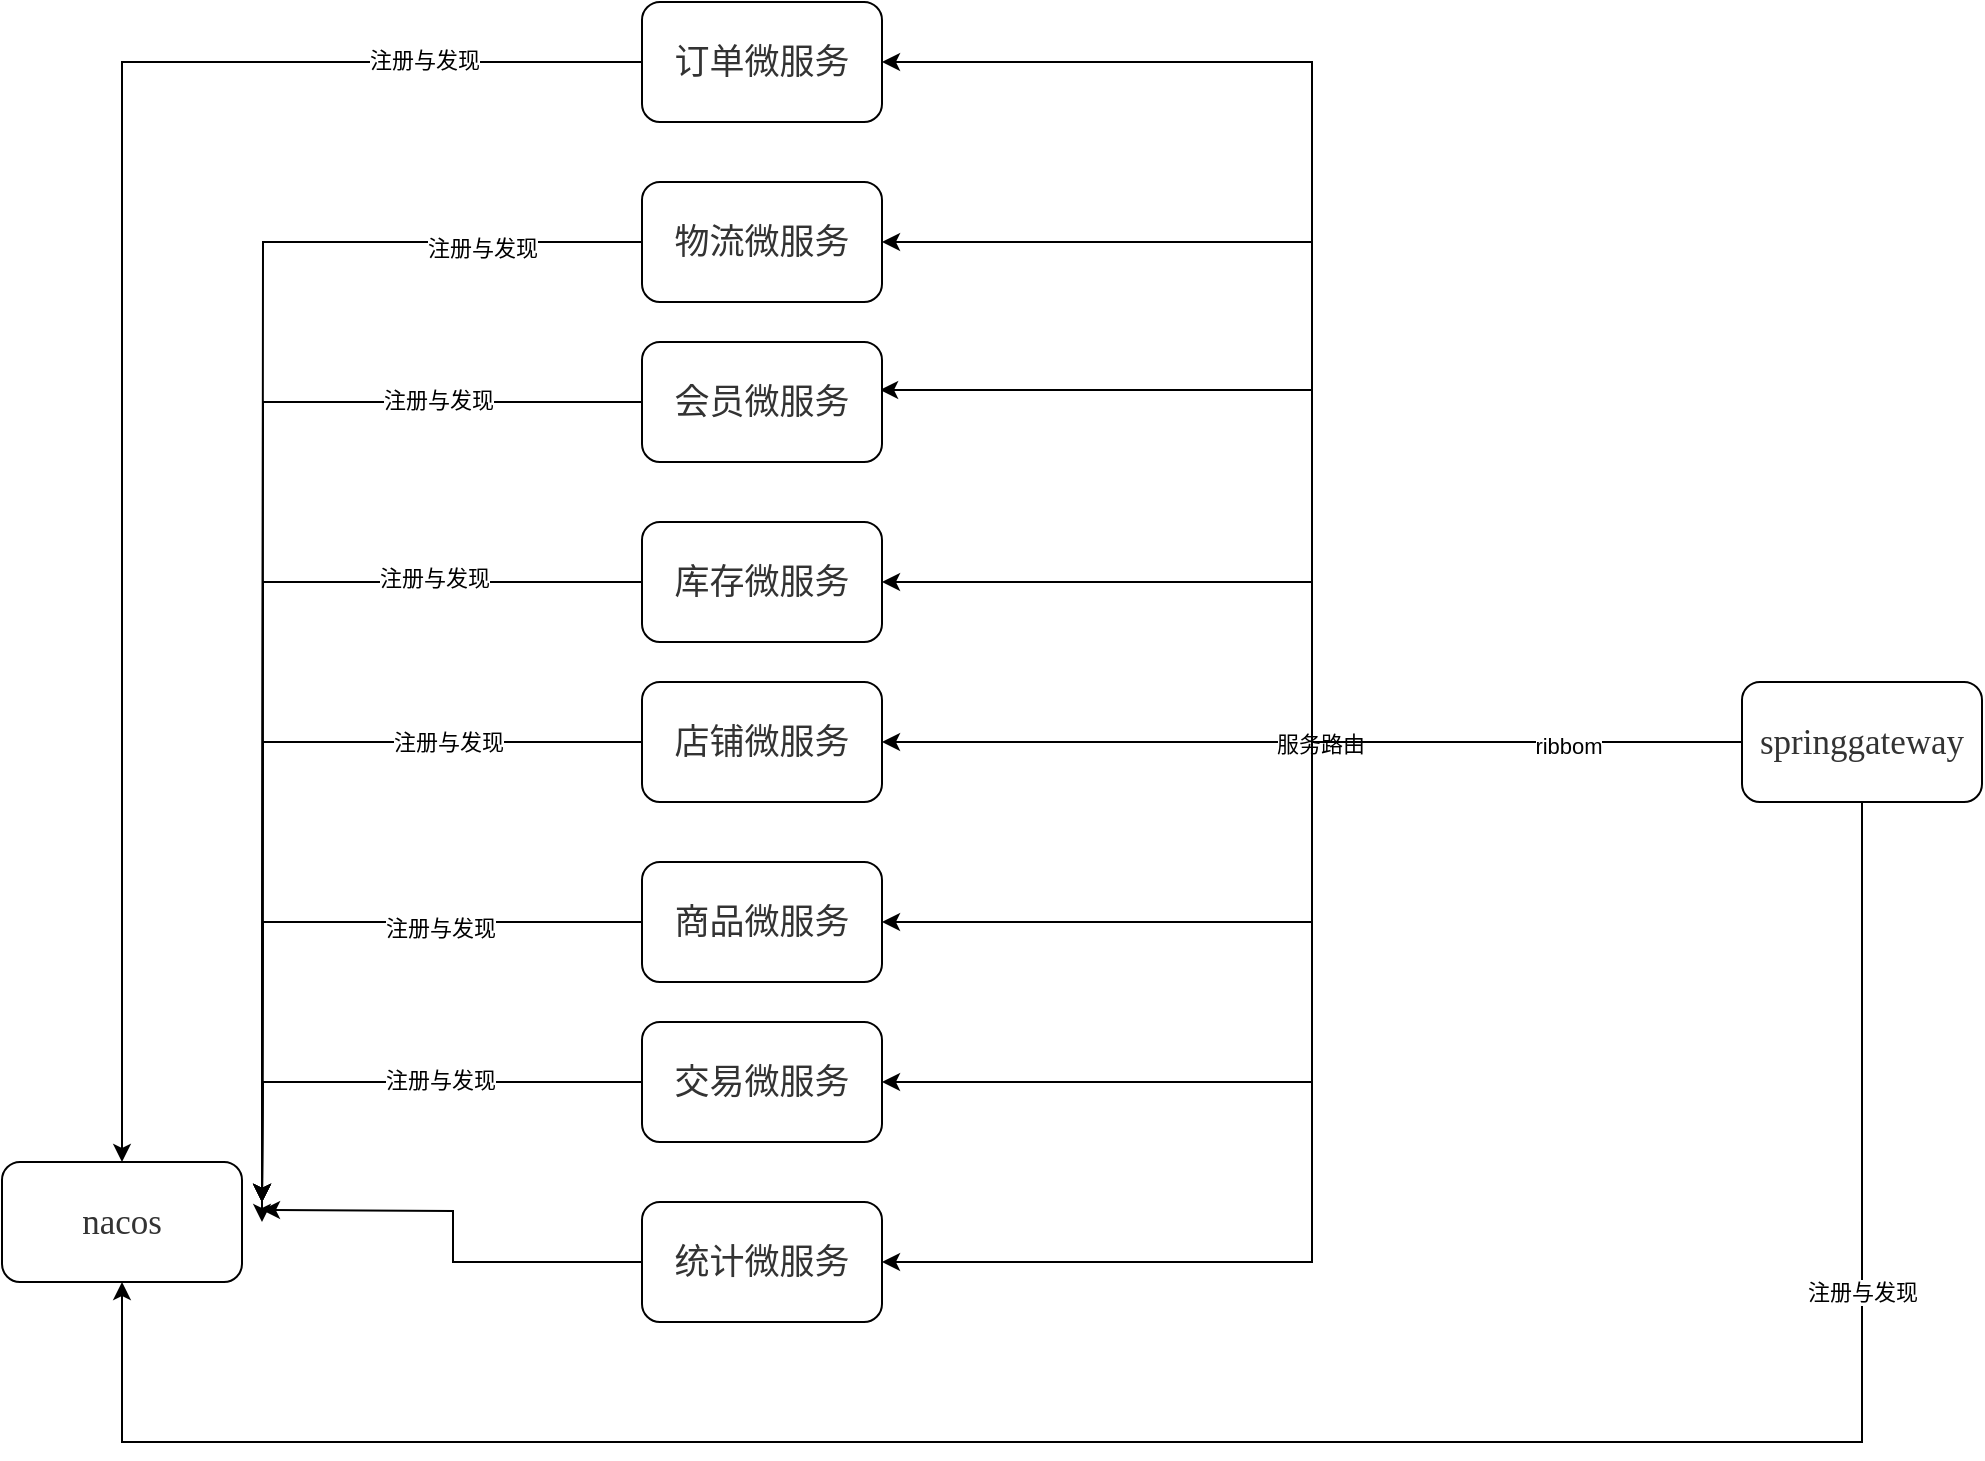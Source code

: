 <mxfile version="17.4.2" type="device"><diagram id="lWTZdCwGtJf_h-mZC5x7" name="第 1 页"><mxGraphModel dx="1475" dy="1136" grid="1" gridSize="10" guides="1" tooltips="1" connect="1" arrows="1" fold="1" page="1" pageScale="1" pageWidth="1920" pageHeight="1200" math="0" shadow="0"><root><mxCell id="0"/><mxCell id="1" parent="0"/><mxCell id="wyfGAF_yB0gx7Nv2T6mW-11" style="edgeStyle=orthogonalEdgeStyle;rounded=0;orthogonalLoop=1;jettySize=auto;html=1;entryX=0.5;entryY=1;entryDx=0;entryDy=0;" edge="1" parent="1" source="wyfGAF_yB0gx7Nv2T6mW-1" target="wyfGAF_yB0gx7Nv2T6mW-10"><mxGeometry relative="1" as="geometry"><Array as="points"><mxPoint x="1240" y="820"/><mxPoint x="370" y="820"/></Array></mxGeometry></mxCell><mxCell id="wyfGAF_yB0gx7Nv2T6mW-12" value="注册与发现" style="edgeLabel;html=1;align=center;verticalAlign=middle;resizable=0;points=[];" vertex="1" connectable="0" parent="wyfGAF_yB0gx7Nv2T6mW-11"><mxGeometry x="-0.615" relative="1" as="geometry"><mxPoint as="offset"/></mxGeometry></mxCell><mxCell id="wyfGAF_yB0gx7Nv2T6mW-28" style="edgeStyle=orthogonalEdgeStyle;rounded=0;orthogonalLoop=1;jettySize=auto;html=1;" edge="1" parent="1" source="wyfGAF_yB0gx7Nv2T6mW-1" target="wyfGAF_yB0gx7Nv2T6mW-6"><mxGeometry relative="1" as="geometry"/></mxCell><mxCell id="wyfGAF_yB0gx7Nv2T6mW-29" value="服务路由" style="edgeLabel;html=1;align=center;verticalAlign=middle;resizable=0;points=[];" vertex="1" connectable="0" parent="wyfGAF_yB0gx7Nv2T6mW-28"><mxGeometry x="-0.019" y="1" relative="1" as="geometry"><mxPoint as="offset"/></mxGeometry></mxCell><mxCell id="wyfGAF_yB0gx7Nv2T6mW-30" style="edgeStyle=orthogonalEdgeStyle;rounded=0;orthogonalLoop=1;jettySize=auto;html=1;entryX=1;entryY=0.5;entryDx=0;entryDy=0;" edge="1" parent="1" source="wyfGAF_yB0gx7Nv2T6mW-1" target="wyfGAF_yB0gx7Nv2T6mW-5"><mxGeometry relative="1" as="geometry"/></mxCell><mxCell id="wyfGAF_yB0gx7Nv2T6mW-31" style="edgeStyle=orthogonalEdgeStyle;rounded=0;orthogonalLoop=1;jettySize=auto;html=1;entryX=0.992;entryY=0.4;entryDx=0;entryDy=0;entryPerimeter=0;" edge="1" parent="1" source="wyfGAF_yB0gx7Nv2T6mW-1" target="wyfGAF_yB0gx7Nv2T6mW-3"><mxGeometry relative="1" as="geometry"/></mxCell><mxCell id="wyfGAF_yB0gx7Nv2T6mW-33" style="edgeStyle=orthogonalEdgeStyle;rounded=0;orthogonalLoop=1;jettySize=auto;html=1;entryX=1;entryY=0.5;entryDx=0;entryDy=0;" edge="1" parent="1" source="wyfGAF_yB0gx7Nv2T6mW-1" target="wyfGAF_yB0gx7Nv2T6mW-4"><mxGeometry relative="1" as="geometry"/></mxCell><mxCell id="wyfGAF_yB0gx7Nv2T6mW-34" style="edgeStyle=orthogonalEdgeStyle;rounded=0;orthogonalLoop=1;jettySize=auto;html=1;entryX=1;entryY=0.5;entryDx=0;entryDy=0;" edge="1" parent="1" source="wyfGAF_yB0gx7Nv2T6mW-1" target="wyfGAF_yB0gx7Nv2T6mW-2"><mxGeometry relative="1" as="geometry"/></mxCell><mxCell id="wyfGAF_yB0gx7Nv2T6mW-35" style="edgeStyle=orthogonalEdgeStyle;rounded=0;orthogonalLoop=1;jettySize=auto;html=1;entryX=1;entryY=0.5;entryDx=0;entryDy=0;" edge="1" parent="1" source="wyfGAF_yB0gx7Nv2T6mW-1" target="wyfGAF_yB0gx7Nv2T6mW-8"><mxGeometry relative="1" as="geometry"/></mxCell><mxCell id="wyfGAF_yB0gx7Nv2T6mW-36" style="edgeStyle=orthogonalEdgeStyle;rounded=0;orthogonalLoop=1;jettySize=auto;html=1;entryX=1;entryY=0.5;entryDx=0;entryDy=0;" edge="1" parent="1" source="wyfGAF_yB0gx7Nv2T6mW-1" target="wyfGAF_yB0gx7Nv2T6mW-7"><mxGeometry relative="1" as="geometry"/></mxCell><mxCell id="wyfGAF_yB0gx7Nv2T6mW-37" style="edgeStyle=orthogonalEdgeStyle;rounded=0;orthogonalLoop=1;jettySize=auto;html=1;entryX=1;entryY=0.5;entryDx=0;entryDy=0;" edge="1" parent="1" source="wyfGAF_yB0gx7Nv2T6mW-1" target="wyfGAF_yB0gx7Nv2T6mW-9"><mxGeometry relative="1" as="geometry"/></mxCell><mxCell id="wyfGAF_yB0gx7Nv2T6mW-38" value="ribbom" style="edgeLabel;html=1;align=center;verticalAlign=middle;resizable=0;points=[];" vertex="1" connectable="0" parent="wyfGAF_yB0gx7Nv2T6mW-37"><mxGeometry x="-0.748" y="2" relative="1" as="geometry"><mxPoint as="offset"/></mxGeometry></mxCell><mxCell id="wyfGAF_yB0gx7Nv2T6mW-1" value="&lt;span style=&quot;color: rgb(51 , 51 , 51) ; font-family: &amp;#34;merriweather&amp;#34; , &amp;#34;pt serif&amp;#34; , &amp;#34;georgia&amp;#34; , &amp;#34;times new roman&amp;#34; , &amp;#34;stsong&amp;#34; , &amp;#34;segoe ui emoji&amp;#34; , serif ; font-size: 17.5px ; background-color: rgb(255 , 255 , 255)&quot;&gt;springgateway&lt;/span&gt;" style="rounded=1;whiteSpace=wrap;html=1;" vertex="1" parent="1"><mxGeometry x="1180" y="440" width="120" height="60" as="geometry"/></mxCell><mxCell id="wyfGAF_yB0gx7Nv2T6mW-39" style="edgeStyle=orthogonalEdgeStyle;rounded=0;orthogonalLoop=1;jettySize=auto;html=1;" edge="1" parent="1" source="wyfGAF_yB0gx7Nv2T6mW-2" target="wyfGAF_yB0gx7Nv2T6mW-10"><mxGeometry relative="1" as="geometry"/></mxCell><mxCell id="wyfGAF_yB0gx7Nv2T6mW-40" value="注册与发现" style="edgeLabel;html=1;align=center;verticalAlign=middle;resizable=0;points=[];" vertex="1" connectable="0" parent="wyfGAF_yB0gx7Nv2T6mW-39"><mxGeometry x="-0.731" y="-1" relative="1" as="geometry"><mxPoint as="offset"/></mxGeometry></mxCell><mxCell id="wyfGAF_yB0gx7Nv2T6mW-2" value="&lt;font color=&quot;#333333&quot; face=&quot;merriweather, pt serif, georgia, times new roman, stsong, segoe ui emoji, serif&quot;&gt;&lt;span style=&quot;font-size: 17.5px ; background-color: rgb(255 , 255 , 255)&quot;&gt;订单微服务&lt;/span&gt;&lt;/font&gt;" style="rounded=1;whiteSpace=wrap;html=1;" vertex="1" parent="1"><mxGeometry x="630" y="100" width="120" height="60" as="geometry"/></mxCell><mxCell id="wyfGAF_yB0gx7Nv2T6mW-18" style="edgeStyle=orthogonalEdgeStyle;rounded=0;orthogonalLoop=1;jettySize=auto;html=1;" edge="1" parent="1" source="wyfGAF_yB0gx7Nv2T6mW-3"><mxGeometry relative="1" as="geometry"><mxPoint x="440" y="700" as="targetPoint"/></mxGeometry></mxCell><mxCell id="wyfGAF_yB0gx7Nv2T6mW-23" value="注册与发现" style="edgeLabel;html=1;align=center;verticalAlign=middle;resizable=0;points=[];" vertex="1" connectable="0" parent="wyfGAF_yB0gx7Nv2T6mW-18"><mxGeometry x="-0.654" y="-1" relative="1" as="geometry"><mxPoint as="offset"/></mxGeometry></mxCell><mxCell id="wyfGAF_yB0gx7Nv2T6mW-3" value="&lt;span style=&quot;color: rgb(51 , 51 , 51) ; font-family: &amp;#34;merriweather&amp;#34; , &amp;#34;pt serif&amp;#34; , &amp;#34;georgia&amp;#34; , &amp;#34;times new roman&amp;#34; , &amp;#34;stsong&amp;#34; , &amp;#34;segoe ui emoji&amp;#34; , serif ; font-size: 17.5px ; background-color: rgb(255 , 255 , 255)&quot;&gt;会员微服务&lt;/span&gt;" style="rounded=1;whiteSpace=wrap;html=1;" vertex="1" parent="1"><mxGeometry x="630" y="270" width="120" height="60" as="geometry"/></mxCell><mxCell id="wyfGAF_yB0gx7Nv2T6mW-19" style="edgeStyle=orthogonalEdgeStyle;rounded=0;orthogonalLoop=1;jettySize=auto;html=1;" edge="1" parent="1" source="wyfGAF_yB0gx7Nv2T6mW-4"><mxGeometry relative="1" as="geometry"><mxPoint x="440" y="710" as="targetPoint"/></mxGeometry></mxCell><mxCell id="wyfGAF_yB0gx7Nv2T6mW-22" value="注册与发现" style="edgeLabel;html=1;align=center;verticalAlign=middle;resizable=0;points=[];" vertex="1" connectable="0" parent="wyfGAF_yB0gx7Nv2T6mW-19"><mxGeometry x="-0.765" y="3" relative="1" as="geometry"><mxPoint as="offset"/></mxGeometry></mxCell><mxCell id="wyfGAF_yB0gx7Nv2T6mW-4" value="&lt;span style=&quot;color: rgb(51 , 51 , 51) ; font-family: &amp;#34;merriweather&amp;#34; , &amp;#34;pt serif&amp;#34; , &amp;#34;georgia&amp;#34; , &amp;#34;times new roman&amp;#34; , &amp;#34;stsong&amp;#34; , &amp;#34;segoe ui emoji&amp;#34; , serif ; font-size: 17.5px ; background-color: rgb(255 , 255 , 255)&quot;&gt;物流微服务&lt;/span&gt;" style="rounded=1;whiteSpace=wrap;html=1;" vertex="1" parent="1"><mxGeometry x="630" y="190" width="120" height="60" as="geometry"/></mxCell><mxCell id="wyfGAF_yB0gx7Nv2T6mW-17" style="edgeStyle=orthogonalEdgeStyle;rounded=0;orthogonalLoop=1;jettySize=auto;html=1;" edge="1" parent="1" source="wyfGAF_yB0gx7Nv2T6mW-5"><mxGeometry relative="1" as="geometry"><mxPoint x="440" y="700" as="targetPoint"/></mxGeometry></mxCell><mxCell id="wyfGAF_yB0gx7Nv2T6mW-24" value="注册与发现" style="edgeLabel;html=1;align=center;verticalAlign=middle;resizable=0;points=[];" vertex="1" connectable="0" parent="wyfGAF_yB0gx7Nv2T6mW-17"><mxGeometry x="-0.584" y="-2" relative="1" as="geometry"><mxPoint as="offset"/></mxGeometry></mxCell><mxCell id="wyfGAF_yB0gx7Nv2T6mW-5" value="&lt;span style=&quot;color: rgb(51 , 51 , 51) ; font-family: &amp;#34;merriweather&amp;#34; , &amp;#34;pt serif&amp;#34; , &amp;#34;georgia&amp;#34; , &amp;#34;times new roman&amp;#34; , &amp;#34;stsong&amp;#34; , &amp;#34;segoe ui emoji&amp;#34; , serif ; font-size: 17.5px ; background-color: rgb(255 , 255 , 255)&quot;&gt;库存微服务&lt;/span&gt;" style="rounded=1;whiteSpace=wrap;html=1;" vertex="1" parent="1"><mxGeometry x="630" y="360" width="120" height="60" as="geometry"/></mxCell><mxCell id="wyfGAF_yB0gx7Nv2T6mW-16" style="edgeStyle=orthogonalEdgeStyle;rounded=0;orthogonalLoop=1;jettySize=auto;html=1;" edge="1" parent="1" source="wyfGAF_yB0gx7Nv2T6mW-6"><mxGeometry relative="1" as="geometry"><mxPoint x="440" y="700" as="targetPoint"/></mxGeometry></mxCell><mxCell id="wyfGAF_yB0gx7Nv2T6mW-25" value="注册与发现" style="edgeLabel;html=1;align=center;verticalAlign=middle;resizable=0;points=[];" vertex="1" connectable="0" parent="wyfGAF_yB0gx7Nv2T6mW-16"><mxGeometry x="-0.538" relative="1" as="geometry"><mxPoint as="offset"/></mxGeometry></mxCell><mxCell id="wyfGAF_yB0gx7Nv2T6mW-6" value="&lt;span style=&quot;color: rgb(51 , 51 , 51) ; font-family: &amp;#34;merriweather&amp;#34; , &amp;#34;pt serif&amp;#34; , &amp;#34;georgia&amp;#34; , &amp;#34;times new roman&amp;#34; , &amp;#34;stsong&amp;#34; , &amp;#34;segoe ui emoji&amp;#34; , serif ; font-size: 17.5px ; background-color: rgb(255 , 255 , 255)&quot;&gt;店铺微服务&lt;/span&gt;" style="rounded=1;whiteSpace=wrap;html=1;" vertex="1" parent="1"><mxGeometry x="630" y="440" width="120" height="60" as="geometry"/></mxCell><mxCell id="wyfGAF_yB0gx7Nv2T6mW-14" style="edgeStyle=orthogonalEdgeStyle;rounded=0;orthogonalLoop=1;jettySize=auto;html=1;" edge="1" parent="1" source="wyfGAF_yB0gx7Nv2T6mW-7"><mxGeometry relative="1" as="geometry"><mxPoint x="440" y="700" as="targetPoint"/></mxGeometry></mxCell><mxCell id="wyfGAF_yB0gx7Nv2T6mW-27" value="注册与发现" style="edgeLabel;html=1;align=center;verticalAlign=middle;resizable=0;points=[];" vertex="1" connectable="0" parent="wyfGAF_yB0gx7Nv2T6mW-14"><mxGeometry x="-0.192" y="-1" relative="1" as="geometry"><mxPoint as="offset"/></mxGeometry></mxCell><mxCell id="wyfGAF_yB0gx7Nv2T6mW-7" value="&lt;span style=&quot;color: rgb(51 , 51 , 51) ; font-family: &amp;#34;merriweather&amp;#34; , &amp;#34;pt serif&amp;#34; , &amp;#34;georgia&amp;#34; , &amp;#34;times new roman&amp;#34; , &amp;#34;stsong&amp;#34; , &amp;#34;segoe ui emoji&amp;#34; , serif ; font-size: 17.5px ; background-color: rgb(255 , 255 , 255)&quot;&gt;交易微服务&lt;/span&gt;" style="rounded=1;whiteSpace=wrap;html=1;" vertex="1" parent="1"><mxGeometry x="630" y="610" width="120" height="60" as="geometry"/></mxCell><mxCell id="wyfGAF_yB0gx7Nv2T6mW-15" style="edgeStyle=orthogonalEdgeStyle;rounded=0;orthogonalLoop=1;jettySize=auto;html=1;" edge="1" parent="1" source="wyfGAF_yB0gx7Nv2T6mW-8"><mxGeometry relative="1" as="geometry"><mxPoint x="440" y="700" as="targetPoint"/></mxGeometry></mxCell><mxCell id="wyfGAF_yB0gx7Nv2T6mW-26" value="注册与发现" style="edgeLabel;html=1;align=center;verticalAlign=middle;resizable=0;points=[];" vertex="1" connectable="0" parent="wyfGAF_yB0gx7Nv2T6mW-15"><mxGeometry x="-0.388" y="3" relative="1" as="geometry"><mxPoint as="offset"/></mxGeometry></mxCell><mxCell id="wyfGAF_yB0gx7Nv2T6mW-8" value="&lt;span style=&quot;color: rgb(51 , 51 , 51) ; font-family: &amp;#34;merriweather&amp;#34; , &amp;#34;pt serif&amp;#34; , &amp;#34;georgia&amp;#34; , &amp;#34;times new roman&amp;#34; , &amp;#34;stsong&amp;#34; , &amp;#34;segoe ui emoji&amp;#34; , serif ; font-size: 17.5px ; background-color: rgb(255 , 255 , 255)&quot;&gt;商品微服务&lt;/span&gt;" style="rounded=1;whiteSpace=wrap;html=1;" vertex="1" parent="1"><mxGeometry x="630" y="530" width="120" height="60" as="geometry"/></mxCell><mxCell id="wyfGAF_yB0gx7Nv2T6mW-13" style="edgeStyle=orthogonalEdgeStyle;rounded=0;orthogonalLoop=1;jettySize=auto;html=1;" edge="1" parent="1" source="wyfGAF_yB0gx7Nv2T6mW-9"><mxGeometry relative="1" as="geometry"><mxPoint x="440" y="704" as="targetPoint"/></mxGeometry></mxCell><mxCell id="wyfGAF_yB0gx7Nv2T6mW-9" value="&lt;span style=&quot;color: rgb(51 , 51 , 51) ; font-family: &amp;#34;merriweather&amp;#34; , &amp;#34;pt serif&amp;#34; , &amp;#34;georgia&amp;#34; , &amp;#34;times new roman&amp;#34; , &amp;#34;stsong&amp;#34; , &amp;#34;segoe ui emoji&amp;#34; , serif ; font-size: 17.5px ; background-color: rgb(255 , 255 , 255)&quot;&gt;统计微服务&lt;/span&gt;" style="rounded=1;whiteSpace=wrap;html=1;" vertex="1" parent="1"><mxGeometry x="630" y="700" width="120" height="60" as="geometry"/></mxCell><mxCell id="wyfGAF_yB0gx7Nv2T6mW-10" value="&lt;font color=&quot;#333333&quot; face=&quot;merriweather, pt serif, georgia, times new roman, stsong, segoe ui emoji, serif&quot;&gt;&lt;span style=&quot;font-size: 17.5px ; background-color: rgb(255 , 255 , 255)&quot;&gt;nacos&lt;/span&gt;&lt;/font&gt;" style="rounded=1;whiteSpace=wrap;html=1;" vertex="1" parent="1"><mxGeometry x="310" y="680" width="120" height="60" as="geometry"/></mxCell></root></mxGraphModel></diagram></mxfile>